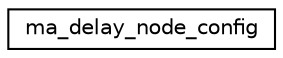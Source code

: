 digraph "Graphical Class Hierarchy"
{
 // LATEX_PDF_SIZE
  edge [fontname="Helvetica",fontsize="10",labelfontname="Helvetica",labelfontsize="10"];
  node [fontname="Helvetica",fontsize="10",shape=record];
  rankdir="LR";
  Node0 [label="ma_delay_node_config",height=0.2,width=0.4,color="black", fillcolor="white", style="filled",URL="$structma__delay__node__config.html",tooltip=" "];
}

